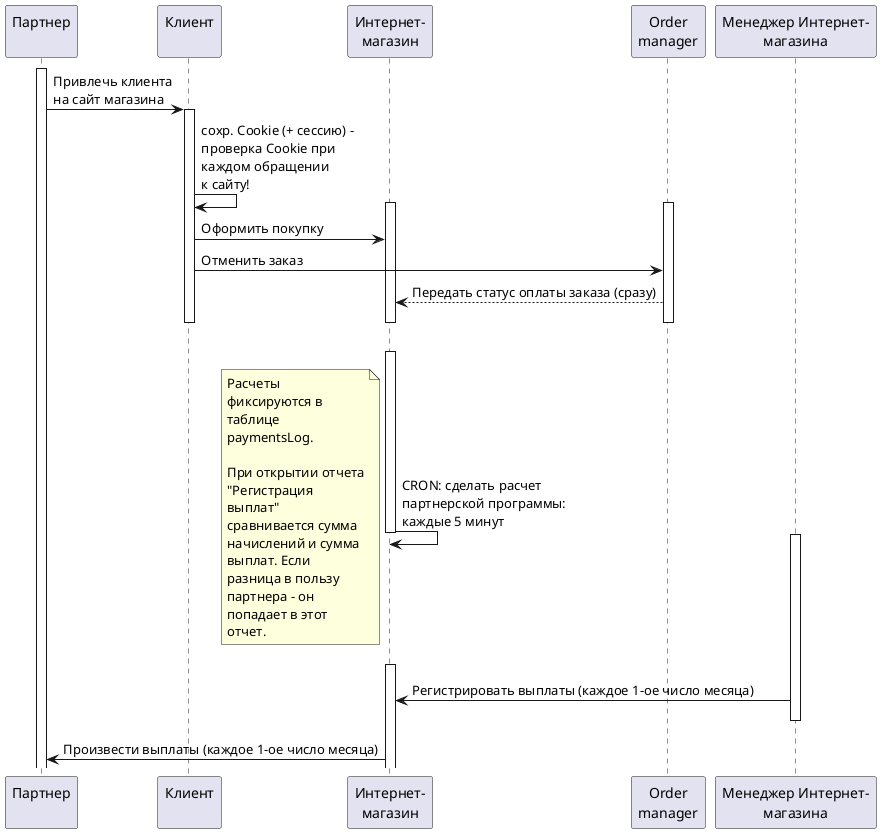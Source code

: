 @startuml

activate "Партнер\n"
"Партнер\n" -> "Клиент\n": Привлечь клиента\nна сайт магазина

activate "Клиент\n"
"Клиент\n" -> "Клиент\n" : сохр. Cookie (+ сессию) -\nпроверка Cookie при\nкаждом обращении \nк сайту!

activate "Интернет-\nмагазин"
activate "Order\nmanager"
"Клиент\n" -> "Интернет-\nмагазин" : Оформить покупку
"Клиент\n" -> "Order\nmanager" : Отменить заказ
"Order\nmanager" --> "Интернет-\nмагазин" : Передать статус оплаты заказа (сразу)
"Интернет-\nмагазин" -[hidden]> "Интернет-\nмагазин"
deactivate "Клиент\n"
deactivate "Order\nmanager"
deactivate "Интернет-\nмагазин"

"Интернет-\nмагазин" -[hidden]> "Интернет-\nмагазин"
activate "Интернет-\nмагазин"
"Интернет-\nмагазин" -> "Интернет-\nмагазин" : CRON: сделать расчет\nпартнерской программы:\nкаждые 5 минут

' "Интернет-\nмагазин" -[hidden]> "Интернет-\nмагазин"
deactivate "Интернет-\nмагазин"

note left
    Расчеты
    фиксируются в
    таблице
    paymentsLog.

    При открытии отчета
    "Регистрация
    выплат"
    сравнивается сумма
    начислений и сумма
    выплат. Если
    разница в пользу
    партнера - он
    попадает в этот
    отчет.
end note

activate "Менеджер Интернет-\nмагазина"
"Интернет-\nмагазин" -[hidden]> "Интернет-\nмагазин"
activate "Интернет-\nмагазин"
"Менеджер Интернет-\nмагазина" -> "Интернет-\nмагазин" : Регистрировать выплаты (каждое 1-ое число месяца)
"Интернет-\nмагазин" -[hidden]> "Интернет-\nмагазин"
deactivate "Менеджер Интернет-\nмагазина"
"Интернет-\nмагазин" -> "Партнер\n" : Произвести выплаты (каждое 1-ое число месяца)

@enduml